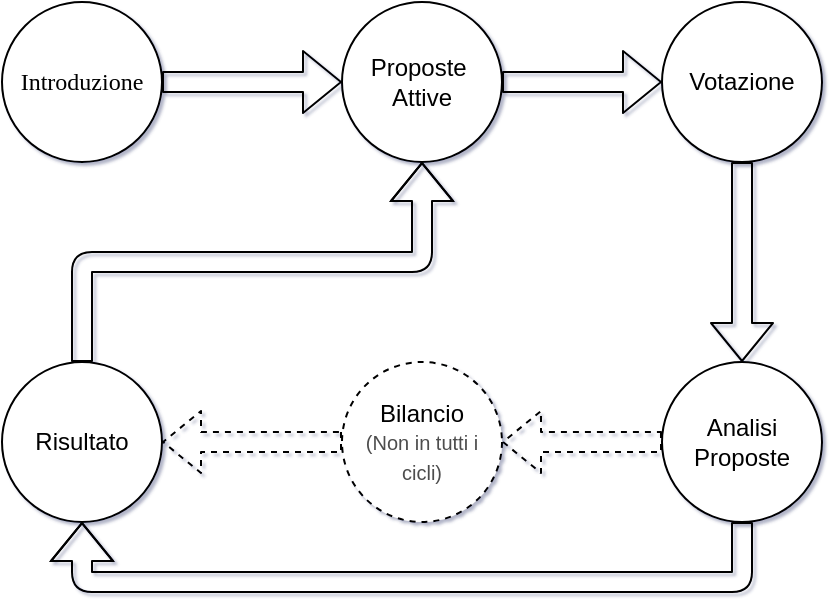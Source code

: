 <mxfile version="14.4.3" type="device"><diagram id="1pkvSxzAfCmQ80SSwGak" name="Page-1"><mxGraphModel dx="1092" dy="744" grid="1" gridSize="10" guides="1" tooltips="1" connect="1" arrows="1" fold="1" page="1" pageScale="1" pageWidth="827" pageHeight="1169" math="0" shadow="1"><root><mxCell id="0"/><mxCell id="1" parent="0"/><mxCell id="Quyg1nwpN5wTabZOnGB4-9" style="edgeStyle=orthogonalEdgeStyle;orthogonalLoop=1;jettySize=auto;html=1;exitX=1;exitY=0.5;exitDx=0;exitDy=0;entryX=0;entryY=0.5;entryDx=0;entryDy=0;shape=flexArrow;curved=1;" parent="1" source="Quyg1nwpN5wTabZOnGB4-1" target="Quyg1nwpN5wTabZOnGB4-5" edge="1"><mxGeometry relative="1" as="geometry"/></mxCell><mxCell id="Quyg1nwpN5wTabZOnGB4-1" value="&lt;font face=&quot;Fira Code&quot;&gt;Introduzione&lt;/font&gt;" style="ellipse;whiteSpace=wrap;html=1;aspect=fixed;" parent="1" vertex="1"><mxGeometry x="209" y="70" width="80" height="80" as="geometry"/></mxCell><mxCell id="Quyg1nwpN5wTabZOnGB4-8" style="edgeStyle=orthogonalEdgeStyle;orthogonalLoop=1;jettySize=auto;html=1;exitX=0.5;exitY=0;exitDx=0;exitDy=0;entryX=0.5;entryY=1;entryDx=0;entryDy=0;shape=flexArrow;curved=1;" parent="1" source="Quyg1nwpN5wTabZOnGB4-2" target="Quyg1nwpN5wTabZOnGB4-5" edge="1"><mxGeometry relative="1" as="geometry"/></mxCell><mxCell id="Quyg1nwpN5wTabZOnGB4-2" value="Risultato" style="ellipse;whiteSpace=wrap;html=1;aspect=fixed;" parent="1" vertex="1"><mxGeometry x="209" y="250" width="80" height="80" as="geometry"/></mxCell><mxCell id="Quyg1nwpN5wTabZOnGB4-11" style="edgeStyle=orthogonalEdgeStyle;orthogonalLoop=1;jettySize=auto;html=1;exitX=0.5;exitY=1;exitDx=0;exitDy=0;shape=flexArrow;elbow=vertical;curved=1;" parent="1" source="Quyg1nwpN5wTabZOnGB4-3" target="Quyg1nwpN5wTabZOnGB4-6" edge="1"><mxGeometry relative="1" as="geometry"/></mxCell><mxCell id="Quyg1nwpN5wTabZOnGB4-3" value="Votazione" style="ellipse;whiteSpace=wrap;html=1;aspect=fixed;" parent="1" vertex="1"><mxGeometry x="539" y="70" width="80" height="80" as="geometry"/></mxCell><mxCell id="Quyg1nwpN5wTabZOnGB4-13" style="edgeStyle=orthogonalEdgeStyle;orthogonalLoop=1;jettySize=auto;html=1;exitX=0;exitY=0.5;exitDx=0;exitDy=0;shape=flexArrow;curved=1;dashed=1;" parent="1" source="Quyg1nwpN5wTabZOnGB4-4" target="Quyg1nwpN5wTabZOnGB4-2" edge="1"><mxGeometry relative="1" as="geometry"/></mxCell><mxCell id="Quyg1nwpN5wTabZOnGB4-4" value="Bilancio&lt;br&gt;&lt;font style=&quot;font-size: 10px&quot; color=&quot;#4d4d4d&quot;&gt;(Non in tutti i cicli)&lt;/font&gt;" style="ellipse;whiteSpace=wrap;html=1;aspect=fixed;dashed=1;" parent="1" vertex="1"><mxGeometry x="379" y="250" width="80" height="80" as="geometry"/></mxCell><mxCell id="Quyg1nwpN5wTabZOnGB4-10" style="edgeStyle=orthogonalEdgeStyle;orthogonalLoop=1;jettySize=auto;html=1;exitX=1;exitY=0.5;exitDx=0;exitDy=0;shape=flexArrow;elbow=vertical;curved=1;" parent="1" source="Quyg1nwpN5wTabZOnGB4-5" target="Quyg1nwpN5wTabZOnGB4-3" edge="1"><mxGeometry relative="1" as="geometry"/></mxCell><mxCell id="Quyg1nwpN5wTabZOnGB4-5" value="Proposte&amp;nbsp;&lt;br&gt;Attive" style="ellipse;whiteSpace=wrap;html=1;aspect=fixed;" parent="1" vertex="1"><mxGeometry x="379" y="70" width="80" height="80" as="geometry"/></mxCell><mxCell id="Quyg1nwpN5wTabZOnGB4-15" style="edgeStyle=orthogonalEdgeStyle;shape=flexArrow;orthogonalLoop=1;jettySize=auto;html=1;exitX=0;exitY=0.5;exitDx=0;exitDy=0;entryX=1;entryY=0.5;entryDx=0;entryDy=0;curved=1;dashed=1;" parent="1" source="Quyg1nwpN5wTabZOnGB4-6" target="Quyg1nwpN5wTabZOnGB4-4" edge="1"><mxGeometry relative="1" as="geometry"/></mxCell><mxCell id="Quyg1nwpN5wTabZOnGB4-16" style="edgeStyle=orthogonalEdgeStyle;shape=flexArrow;curved=1;rounded=1;orthogonalLoop=1;jettySize=auto;html=1;exitX=0.5;exitY=1;exitDx=0;exitDy=0;entryX=0.5;entryY=1;entryDx=0;entryDy=0;" parent="1" source="Quyg1nwpN5wTabZOnGB4-6" target="Quyg1nwpN5wTabZOnGB4-2" edge="1"><mxGeometry relative="1" as="geometry"><Array as="points"><mxPoint x="579" y="360"/><mxPoint x="249" y="360"/></Array></mxGeometry></mxCell><mxCell id="Quyg1nwpN5wTabZOnGB4-6" value="Analisi&lt;br&gt;Proposte" style="ellipse;whiteSpace=wrap;html=1;aspect=fixed;" parent="1" vertex="1"><mxGeometry x="539" y="250" width="80" height="80" as="geometry"/></mxCell></root></mxGraphModel></diagram></mxfile>